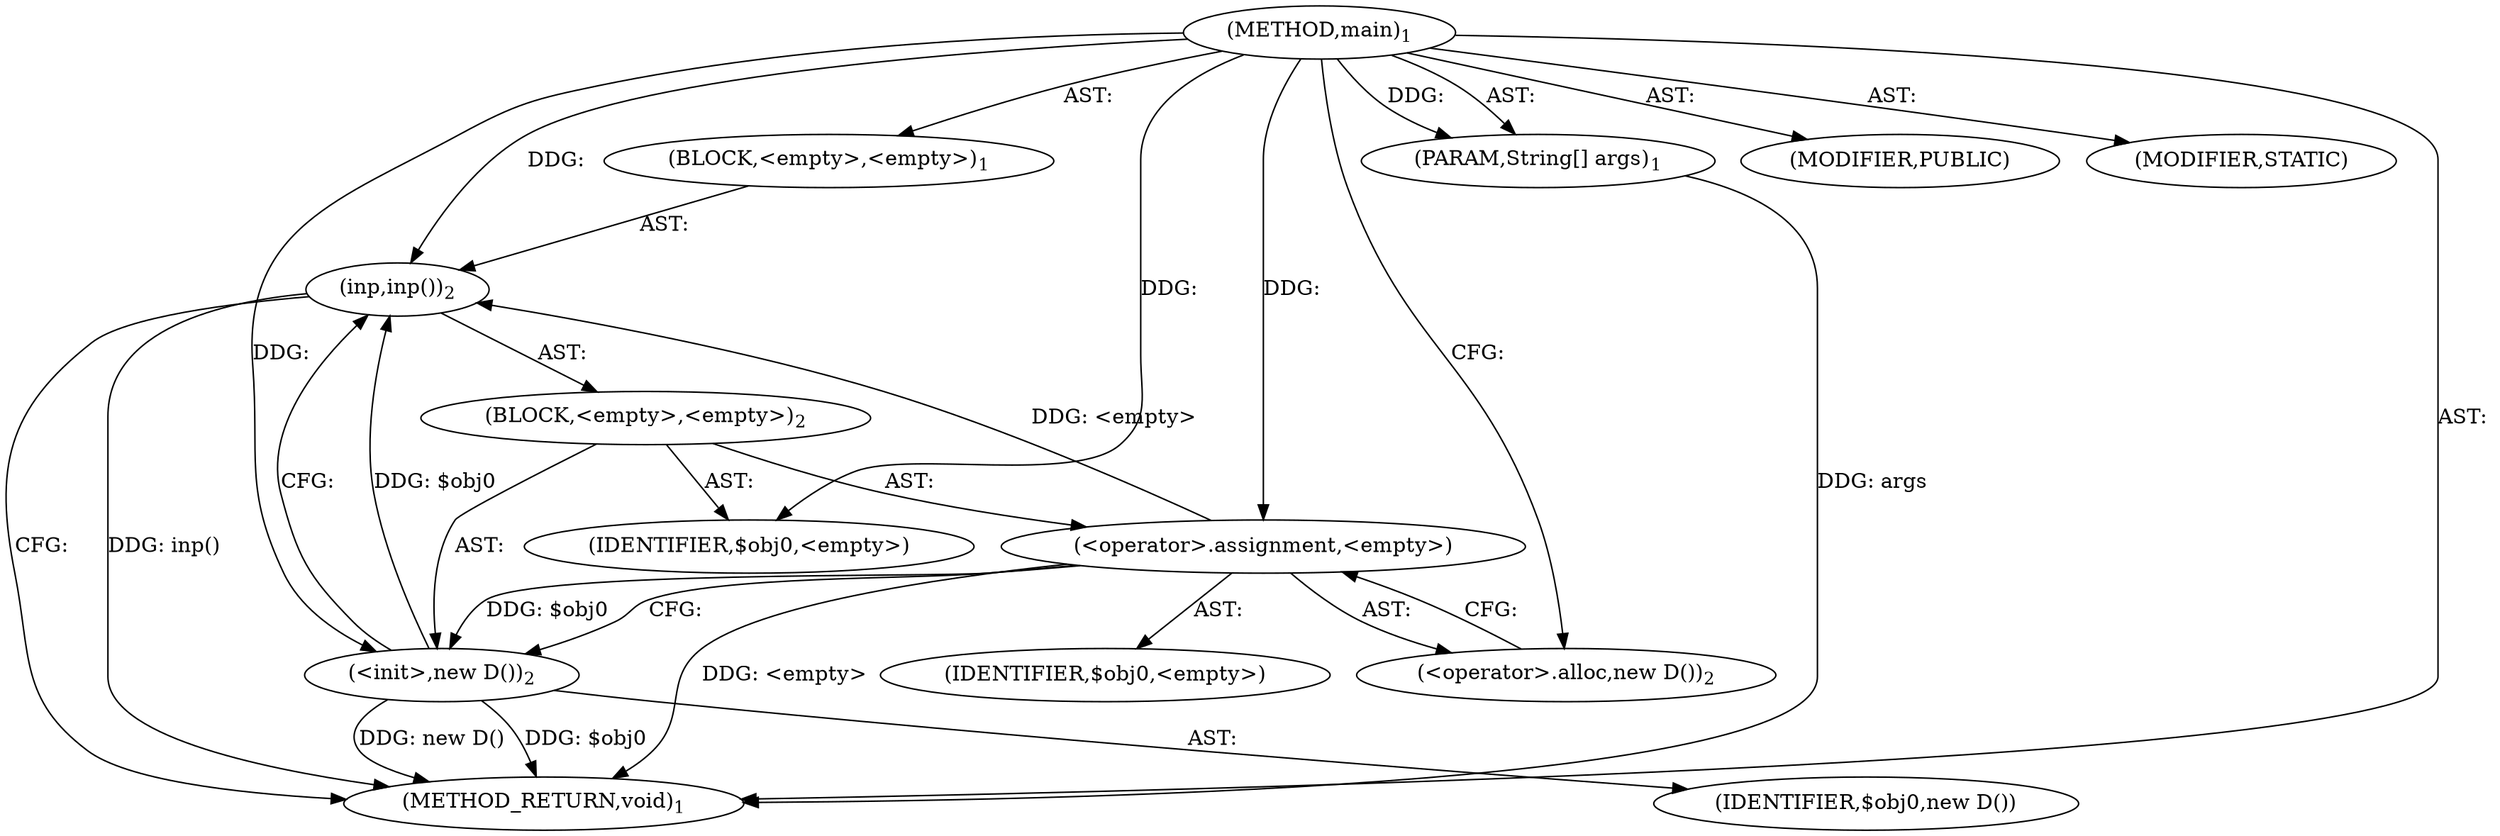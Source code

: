 digraph "main" {  
"17" [label = <(METHOD,main)<SUB>1</SUB>> ]
"18" [label = <(PARAM,String[] args)<SUB>1</SUB>> ]
"19" [label = <(BLOCK,&lt;empty&gt;,&lt;empty&gt;)<SUB>1</SUB>> ]
"20" [label = <(inp,inp())<SUB>2</SUB>> ]
"21" [label = <(BLOCK,&lt;empty&gt;,&lt;empty&gt;)<SUB>2</SUB>> ]
"22" [label = <(&lt;operator&gt;.assignment,&lt;empty&gt;)> ]
"23" [label = <(IDENTIFIER,$obj0,&lt;empty&gt;)> ]
"24" [label = <(&lt;operator&gt;.alloc,new D())<SUB>2</SUB>> ]
"25" [label = <(&lt;init&gt;,new D())<SUB>2</SUB>> ]
"26" [label = <(IDENTIFIER,$obj0,new D())> ]
"27" [label = <(IDENTIFIER,$obj0,&lt;empty&gt;)> ]
"28" [label = <(MODIFIER,PUBLIC)> ]
"29" [label = <(MODIFIER,STATIC)> ]
"30" [label = <(METHOD_RETURN,void)<SUB>1</SUB>> ]
  "17" -> "18"  [ label = "AST: "] 
  "17" -> "19"  [ label = "AST: "] 
  "17" -> "28"  [ label = "AST: "] 
  "17" -> "29"  [ label = "AST: "] 
  "17" -> "30"  [ label = "AST: "] 
  "19" -> "20"  [ label = "AST: "] 
  "20" -> "21"  [ label = "AST: "] 
  "21" -> "22"  [ label = "AST: "] 
  "21" -> "25"  [ label = "AST: "] 
  "21" -> "27"  [ label = "AST: "] 
  "22" -> "23"  [ label = "AST: "] 
  "22" -> "24"  [ label = "AST: "] 
  "25" -> "26"  [ label = "AST: "] 
  "20" -> "30"  [ label = "CFG: "] 
  "22" -> "25"  [ label = "CFG: "] 
  "25" -> "20"  [ label = "CFG: "] 
  "24" -> "22"  [ label = "CFG: "] 
  "17" -> "24"  [ label = "CFG: "] 
  "18" -> "30"  [ label = "DDG: args"] 
  "22" -> "30"  [ label = "DDG: &lt;empty&gt;"] 
  "25" -> "30"  [ label = "DDG: $obj0"] 
  "25" -> "30"  [ label = "DDG: new D()"] 
  "20" -> "30"  [ label = "DDG: inp()"] 
  "17" -> "18"  [ label = "DDG: "] 
  "22" -> "20"  [ label = "DDG: &lt;empty&gt;"] 
  "25" -> "20"  [ label = "DDG: $obj0"] 
  "17" -> "20"  [ label = "DDG: "] 
  "17" -> "22"  [ label = "DDG: "] 
  "17" -> "27"  [ label = "DDG: "] 
  "22" -> "25"  [ label = "DDG: $obj0"] 
  "17" -> "25"  [ label = "DDG: "] 
}
